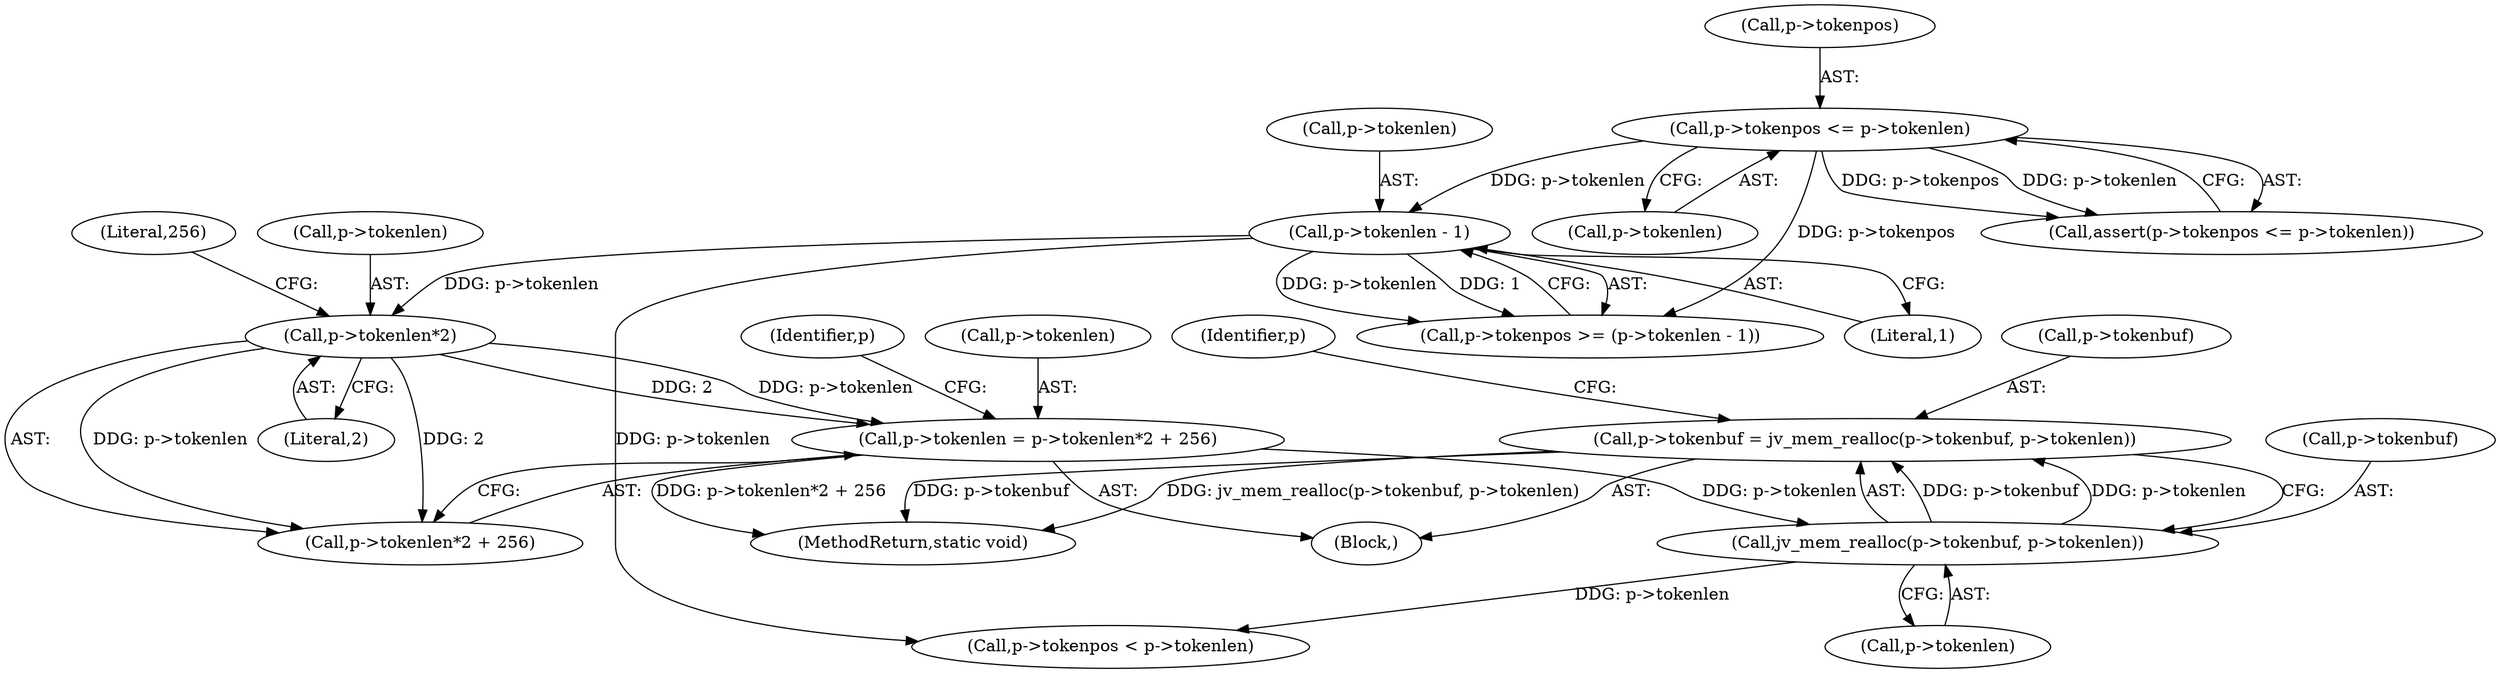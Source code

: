 digraph "0_jq_8eb1367ca44e772963e704a700ef72ae2e12babd_0@API" {
"1000134" [label="(Call,p->tokenbuf = jv_mem_realloc(p->tokenbuf, p->tokenlen))"];
"1000138" [label="(Call,jv_mem_realloc(p->tokenbuf, p->tokenlen))"];
"1000123" [label="(Call,p->tokenlen = p->tokenlen*2 + 256)"];
"1000128" [label="(Call,p->tokenlen*2)"];
"1000117" [label="(Call,p->tokenlen - 1)"];
"1000105" [label="(Call,p->tokenpos <= p->tokenlen)"];
"1000106" [label="(Call,p->tokenpos)"];
"1000146" [label="(Call,p->tokenpos < p->tokenlen)"];
"1000122" [label="(Block,)"];
"1000139" [label="(Call,p->tokenbuf)"];
"1000113" [label="(Call,p->tokenpos >= (p->tokenlen - 1))"];
"1000148" [label="(Identifier,p)"];
"1000118" [label="(Call,p->tokenlen)"];
"1000128" [label="(Call,p->tokenlen*2)"];
"1000133" [label="(Literal,256)"];
"1000109" [label="(Call,p->tokenlen)"];
"1000136" [label="(Identifier,p)"];
"1000138" [label="(Call,jv_mem_realloc(p->tokenbuf, p->tokenlen))"];
"1000129" [label="(Call,p->tokenlen)"];
"1000121" [label="(Literal,1)"];
"1000142" [label="(Call,p->tokenlen)"];
"1000123" [label="(Call,p->tokenlen = p->tokenlen*2 + 256)"];
"1000105" [label="(Call,p->tokenpos <= p->tokenlen)"];
"1000104" [label="(Call,assert(p->tokenpos <= p->tokenlen))"];
"1000135" [label="(Call,p->tokenbuf)"];
"1000134" [label="(Call,p->tokenbuf = jv_mem_realloc(p->tokenbuf, p->tokenlen))"];
"1000132" [label="(Literal,2)"];
"1000127" [label="(Call,p->tokenlen*2 + 256)"];
"1000124" [label="(Call,p->tokenlen)"];
"1000117" [label="(Call,p->tokenlen - 1)"];
"1000163" [label="(MethodReturn,static void)"];
"1000134" -> "1000122"  [label="AST: "];
"1000134" -> "1000138"  [label="CFG: "];
"1000135" -> "1000134"  [label="AST: "];
"1000138" -> "1000134"  [label="AST: "];
"1000148" -> "1000134"  [label="CFG: "];
"1000134" -> "1000163"  [label="DDG: p->tokenbuf"];
"1000134" -> "1000163"  [label="DDG: jv_mem_realloc(p->tokenbuf, p->tokenlen)"];
"1000138" -> "1000134"  [label="DDG: p->tokenbuf"];
"1000138" -> "1000134"  [label="DDG: p->tokenlen"];
"1000138" -> "1000142"  [label="CFG: "];
"1000139" -> "1000138"  [label="AST: "];
"1000142" -> "1000138"  [label="AST: "];
"1000123" -> "1000138"  [label="DDG: p->tokenlen"];
"1000138" -> "1000146"  [label="DDG: p->tokenlen"];
"1000123" -> "1000122"  [label="AST: "];
"1000123" -> "1000127"  [label="CFG: "];
"1000124" -> "1000123"  [label="AST: "];
"1000127" -> "1000123"  [label="AST: "];
"1000136" -> "1000123"  [label="CFG: "];
"1000123" -> "1000163"  [label="DDG: p->tokenlen*2 + 256"];
"1000128" -> "1000123"  [label="DDG: p->tokenlen"];
"1000128" -> "1000123"  [label="DDG: 2"];
"1000128" -> "1000127"  [label="AST: "];
"1000128" -> "1000132"  [label="CFG: "];
"1000129" -> "1000128"  [label="AST: "];
"1000132" -> "1000128"  [label="AST: "];
"1000133" -> "1000128"  [label="CFG: "];
"1000128" -> "1000127"  [label="DDG: p->tokenlen"];
"1000128" -> "1000127"  [label="DDG: 2"];
"1000117" -> "1000128"  [label="DDG: p->tokenlen"];
"1000117" -> "1000113"  [label="AST: "];
"1000117" -> "1000121"  [label="CFG: "];
"1000118" -> "1000117"  [label="AST: "];
"1000121" -> "1000117"  [label="AST: "];
"1000113" -> "1000117"  [label="CFG: "];
"1000117" -> "1000113"  [label="DDG: p->tokenlen"];
"1000117" -> "1000113"  [label="DDG: 1"];
"1000105" -> "1000117"  [label="DDG: p->tokenlen"];
"1000117" -> "1000146"  [label="DDG: p->tokenlen"];
"1000105" -> "1000104"  [label="AST: "];
"1000105" -> "1000109"  [label="CFG: "];
"1000106" -> "1000105"  [label="AST: "];
"1000109" -> "1000105"  [label="AST: "];
"1000104" -> "1000105"  [label="CFG: "];
"1000105" -> "1000104"  [label="DDG: p->tokenpos"];
"1000105" -> "1000104"  [label="DDG: p->tokenlen"];
"1000105" -> "1000113"  [label="DDG: p->tokenpos"];
}
